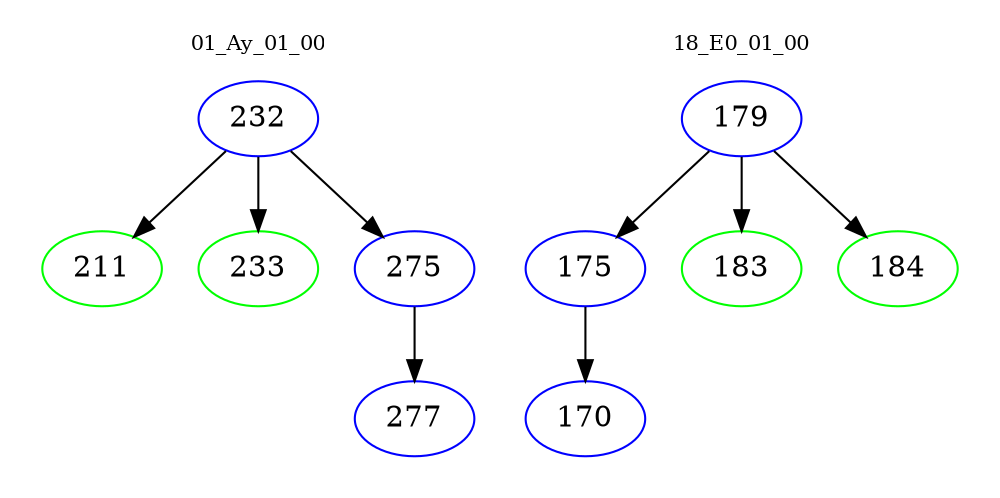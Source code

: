 digraph{
subgraph cluster_0 {
color = white
label = "01_Ay_01_00";
fontsize=10;
T0_232 [label="232", color="blue"]
T0_232 -> T0_211 [color="black"]
T0_211 [label="211", color="green"]
T0_232 -> T0_233 [color="black"]
T0_233 [label="233", color="green"]
T0_232 -> T0_275 [color="black"]
T0_275 [label="275", color="blue"]
T0_275 -> T0_277 [color="black"]
T0_277 [label="277", color="blue"]
}
subgraph cluster_1 {
color = white
label = "18_E0_01_00";
fontsize=10;
T1_179 [label="179", color="blue"]
T1_179 -> T1_175 [color="black"]
T1_175 [label="175", color="blue"]
T1_175 -> T1_170 [color="black"]
T1_170 [label="170", color="blue"]
T1_179 -> T1_183 [color="black"]
T1_183 [label="183", color="green"]
T1_179 -> T1_184 [color="black"]
T1_184 [label="184", color="green"]
}
}
